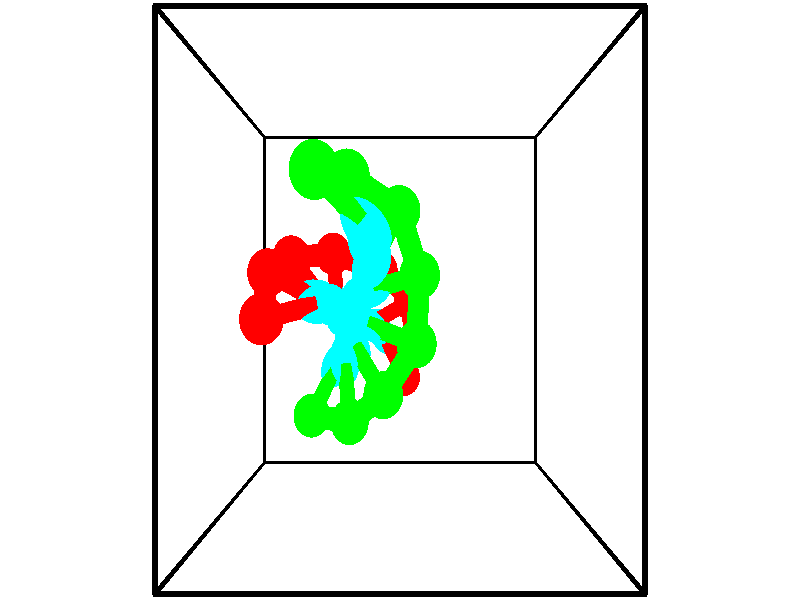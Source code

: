 // switches for output
#declare DRAW_BASES = 1; // possible values are 0, 1; only relevant for DNA ribbons
#declare DRAW_BASES_TYPE = 3; // possible values are 1, 2, 3; only relevant for DNA ribbons
#declare DRAW_FOG = 0; // set to 1 to enable fog

#include "colors.inc"

#include "transforms.inc"
background { rgb <1, 1, 1>}

#default {
   normal{
       ripples 0.25
       frequency 0.20
       turbulence 0.2
       lambda 5
   }
	finish {
		phong 0.1
		phong_size 40.
	}
}

// original window dimensions: 1024x640


// camera settings

camera {
	sky <-0, 1, 0>
	up <-0, 1, 0>
	right 1.6 * <1, 0, 0>
	location <2.5, 2.5, 11.1562>
	look_at <2.5, 2.5, 2.5>
	direction <0, 0, -8.6562>
	angle 67.0682
}


# declare cpy_camera_pos = <2.5, 2.5, 11.1562>;
# if (DRAW_FOG = 1)
fog {
	fog_type 2
	up vnormalize(cpy_camera_pos)
	color rgbt<1,1,1,0.3>
	distance 1e-5
	fog_alt 3e-3
	fog_offset 4
}
# end


// LIGHTS

# declare lum = 6;
global_settings {
	ambient_light rgb lum * <0.05, 0.05, 0.05>
	max_trace_level 15
}# declare cpy_direct_light_amount = 0.25;
light_source
{	1000 * <-1, -1, 1>,
	rgb lum * cpy_direct_light_amount
	parallel
}

light_source
{	1000 * <1, 1, -1>,
	rgb lum * cpy_direct_light_amount
	parallel
}

// strand 0

// nucleotide -1

// particle -1
sphere {
	<2.574474, 1.454045, 1.351137> 0.250000
	pigment { color rgbt <1,0,0,0> }
	no_shadow
}
cylinder {
	<2.366924, 1.782570, 1.256298>,  <2.242394, 1.979685, 1.199395>, 0.100000
	pigment { color rgbt <1,0,0,0> }
	no_shadow
}
cylinder {
	<2.366924, 1.782570, 1.256298>,  <2.574474, 1.454045, 1.351137>, 0.100000
	pigment { color rgbt <1,0,0,0> }
	no_shadow
}

// particle -1
sphere {
	<2.366924, 1.782570, 1.256298> 0.100000
	pigment { color rgbt <1,0,0,0> }
	no_shadow
}
sphere {
	0, 1
	scale<0.080000,0.200000,0.300000>
	matrix <-0.264109, 0.109768, 0.958226,
		0.813029, 0.559819, 0.159960,
		-0.518875, 0.821312, -0.237098,
		2.211262, 2.028964, 1.185169>
	pigment { color rgbt <0,1,1,0> }
	no_shadow
}
cylinder {
	<2.678707, 1.858786, 1.912105>,  <2.574474, 1.454045, 1.351137>, 0.130000
	pigment { color rgbt <1,0,0,0> }
	no_shadow
}

// nucleotide -1

// particle -1
sphere {
	<2.678707, 1.858786, 1.912105> 0.250000
	pigment { color rgbt <1,0,0,0> }
	no_shadow
}
cylinder {
	<2.362068, 2.009380, 1.719593>,  <2.172085, 2.099737, 1.604086>, 0.100000
	pigment { color rgbt <1,0,0,0> }
	no_shadow
}
cylinder {
	<2.362068, 2.009380, 1.719593>,  <2.678707, 1.858786, 1.912105>, 0.100000
	pigment { color rgbt <1,0,0,0> }
	no_shadow
}

// particle -1
sphere {
	<2.362068, 2.009380, 1.719593> 0.100000
	pigment { color rgbt <1,0,0,0> }
	no_shadow
}
sphere {
	0, 1
	scale<0.080000,0.200000,0.300000>
	matrix <-0.319124, 0.416960, 0.851061,
		0.521088, 0.827286, -0.209918,
		-0.791598, 0.376487, -0.481280,
		2.124589, 2.122326, 1.575209>
	pigment { color rgbt <0,1,1,0> }
	no_shadow
}
cylinder {
	<2.660259, 2.486920, 1.960612>,  <2.678707, 1.858786, 1.912105>, 0.130000
	pigment { color rgbt <1,0,0,0> }
	no_shadow
}

// nucleotide -1

// particle -1
sphere {
	<2.660259, 2.486920, 1.960612> 0.250000
	pigment { color rgbt <1,0,0,0> }
	no_shadow
}
cylinder {
	<2.300007, 2.313107, 1.963379>,  <2.083856, 2.208818, 1.965039>, 0.100000
	pigment { color rgbt <1,0,0,0> }
	no_shadow
}
cylinder {
	<2.300007, 2.313107, 1.963379>,  <2.660259, 2.486920, 1.960612>, 0.100000
	pigment { color rgbt <1,0,0,0> }
	no_shadow
}

// particle -1
sphere {
	<2.300007, 2.313107, 1.963379> 0.100000
	pigment { color rgbt <1,0,0,0> }
	no_shadow
}
sphere {
	0, 1
	scale<0.080000,0.200000,0.300000>
	matrix <-0.201741, 0.432127, 0.878958,
		-0.384925, 0.790219, -0.476850,
		-0.900629, -0.434533, 0.006917,
		2.029818, 2.182746, 1.965454>
	pigment { color rgbt <0,1,1,0> }
	no_shadow
}
cylinder {
	<2.214938, 2.861344, 2.239249>,  <2.660259, 2.486920, 1.960612>, 0.130000
	pigment { color rgbt <1,0,0,0> }
	no_shadow
}

// nucleotide -1

// particle -1
sphere {
	<2.214938, 2.861344, 2.239249> 0.250000
	pigment { color rgbt <1,0,0,0> }
	no_shadow
}
cylinder {
	<2.009251, 2.529865, 2.327648>,  <1.885838, 2.330978, 2.380688>, 0.100000
	pigment { color rgbt <1,0,0,0> }
	no_shadow
}
cylinder {
	<2.009251, 2.529865, 2.327648>,  <2.214938, 2.861344, 2.239249>, 0.100000
	pigment { color rgbt <1,0,0,0> }
	no_shadow
}

// particle -1
sphere {
	<2.009251, 2.529865, 2.327648> 0.100000
	pigment { color rgbt <1,0,0,0> }
	no_shadow
}
sphere {
	0, 1
	scale<0.080000,0.200000,0.300000>
	matrix <-0.182402, 0.357449, 0.915948,
		-0.838038, 0.430687, -0.334963,
		-0.514219, -0.828697, 0.220998,
		1.854985, 2.281256, 2.393947>
	pigment { color rgbt <0,1,1,0> }
	no_shadow
}
cylinder {
	<1.550168, 3.045739, 2.576550>,  <2.214938, 2.861344, 2.239249>, 0.130000
	pigment { color rgbt <1,0,0,0> }
	no_shadow
}

// nucleotide -1

// particle -1
sphere {
	<1.550168, 3.045739, 2.576550> 0.250000
	pigment { color rgbt <1,0,0,0> }
	no_shadow
}
cylinder {
	<1.602337, 2.665962, 2.690777>,  <1.633638, 2.438096, 2.759313>, 0.100000
	pigment { color rgbt <1,0,0,0> }
	no_shadow
}
cylinder {
	<1.602337, 2.665962, 2.690777>,  <1.550168, 3.045739, 2.576550>, 0.100000
	pigment { color rgbt <1,0,0,0> }
	no_shadow
}

// particle -1
sphere {
	<1.602337, 2.665962, 2.690777> 0.100000
	pigment { color rgbt <1,0,0,0> }
	no_shadow
}
sphere {
	0, 1
	scale<0.080000,0.200000,0.300000>
	matrix <-0.263814, 0.244410, 0.933095,
		-0.955716, -0.197032, -0.218600,
		0.130421, -0.949443, 0.285567,
		1.641463, 2.381129, 2.776447>
	pigment { color rgbt <0,1,1,0> }
	no_shadow
}
cylinder {
	<1.044573, 2.971858, 3.057604>,  <1.550168, 3.045739, 2.576550>, 0.130000
	pigment { color rgbt <1,0,0,0> }
	no_shadow
}

// nucleotide -1

// particle -1
sphere {
	<1.044573, 2.971858, 3.057604> 0.250000
	pigment { color rgbt <1,0,0,0> }
	no_shadow
}
cylinder {
	<1.312263, 2.684544, 3.133709>,  <1.472878, 2.512155, 3.179372>, 0.100000
	pigment { color rgbt <1,0,0,0> }
	no_shadow
}
cylinder {
	<1.312263, 2.684544, 3.133709>,  <1.044573, 2.971858, 3.057604>, 0.100000
	pigment { color rgbt <1,0,0,0> }
	no_shadow
}

// particle -1
sphere {
	<1.312263, 2.684544, 3.133709> 0.100000
	pigment { color rgbt <1,0,0,0> }
	no_shadow
}
sphere {
	0, 1
	scale<0.080000,0.200000,0.300000>
	matrix <-0.053636, 0.208689, 0.976510,
		-0.741120, -0.663711, 0.101135,
		0.669227, -0.718287, 0.190262,
		1.513031, 2.469058, 3.190788>
	pigment { color rgbt <0,1,1,0> }
	no_shadow
}
cylinder {
	<0.861660, 2.783088, 3.671418>,  <1.044573, 2.971858, 3.057604>, 0.130000
	pigment { color rgbt <1,0,0,0> }
	no_shadow
}

// nucleotide -1

// particle -1
sphere {
	<0.861660, 2.783088, 3.671418> 0.250000
	pigment { color rgbt <1,0,0,0> }
	no_shadow
}
cylinder {
	<1.225964, 2.618217, 3.661385>,  <1.444546, 2.519295, 3.655365>, 0.100000
	pigment { color rgbt <1,0,0,0> }
	no_shadow
}
cylinder {
	<1.225964, 2.618217, 3.661385>,  <0.861660, 2.783088, 3.671418>, 0.100000
	pigment { color rgbt <1,0,0,0> }
	no_shadow
}

// particle -1
sphere {
	<1.225964, 2.618217, 3.661385> 0.100000
	pigment { color rgbt <1,0,0,0> }
	no_shadow
}
sphere {
	0, 1
	scale<0.080000,0.200000,0.300000>
	matrix <0.093887, 0.147539, 0.984590,
		-0.402124, -0.899079, 0.173070,
		0.910758, -0.412177, -0.025083,
		1.499191, 2.494565, 3.653860>
	pigment { color rgbt <0,1,1,0> }
	no_shadow
}
cylinder {
	<0.915138, 2.317465, 4.241933>,  <0.861660, 2.783088, 3.671418>, 0.130000
	pigment { color rgbt <1,0,0,0> }
	no_shadow
}

// nucleotide -1

// particle -1
sphere {
	<0.915138, 2.317465, 4.241933> 0.250000
	pigment { color rgbt <1,0,0,0> }
	no_shadow
}
cylinder {
	<1.294514, 2.402557, 4.147945>,  <1.522139, 2.453613, 4.091553>, 0.100000
	pigment { color rgbt <1,0,0,0> }
	no_shadow
}
cylinder {
	<1.294514, 2.402557, 4.147945>,  <0.915138, 2.317465, 4.241933>, 0.100000
	pigment { color rgbt <1,0,0,0> }
	no_shadow
}

// particle -1
sphere {
	<1.294514, 2.402557, 4.147945> 0.100000
	pigment { color rgbt <1,0,0,0> }
	no_shadow
}
sphere {
	0, 1
	scale<0.080000,0.200000,0.300000>
	matrix <0.169394, 0.286376, 0.943024,
		0.267888, -0.934205, 0.235578,
		0.948442, 0.212719, -0.234966,
		1.579045, 2.466376, 4.077455>
	pigment { color rgbt <0,1,1,0> }
	no_shadow
}
// strand 1

// nucleotide -1

// particle -1
sphere {
	<1.641893, 3.583804, 5.130796> 0.250000
	pigment { color rgbt <0,1,0,0> }
	no_shadow
}
cylinder {
	<1.937521, 3.314606, 5.119114>,  <2.114898, 3.153087, 5.112105>, 0.100000
	pigment { color rgbt <0,1,0,0> }
	no_shadow
}
cylinder {
	<1.937521, 3.314606, 5.119114>,  <1.641893, 3.583804, 5.130796>, 0.100000
	pigment { color rgbt <0,1,0,0> }
	no_shadow
}

// particle -1
sphere {
	<1.937521, 3.314606, 5.119114> 0.100000
	pigment { color rgbt <0,1,0,0> }
	no_shadow
}
sphere {
	0, 1
	scale<0.080000,0.200000,0.300000>
	matrix <-0.172398, -0.147058, -0.973988,
		0.651195, 0.724880, -0.224710,
		0.739070, -0.672996, -0.029205,
		2.159242, 3.112707, 5.110353>
	pigment { color rgbt <0,1,1,0> }
	no_shadow
}
cylinder {
	<1.915198, 3.640371, 4.483675>,  <1.641893, 3.583804, 5.130796>, 0.130000
	pigment { color rgbt <0,1,0,0> }
	no_shadow
}

// nucleotide -1

// particle -1
sphere {
	<1.915198, 3.640371, 4.483675> 0.250000
	pigment { color rgbt <0,1,0,0> }
	no_shadow
}
cylinder {
	<2.047889, 3.283638, 4.606697>,  <2.127503, 3.069598, 4.680511>, 0.100000
	pigment { color rgbt <0,1,0,0> }
	no_shadow
}
cylinder {
	<2.047889, 3.283638, 4.606697>,  <1.915198, 3.640371, 4.483675>, 0.100000
	pigment { color rgbt <0,1,0,0> }
	no_shadow
}

// particle -1
sphere {
	<2.047889, 3.283638, 4.606697> 0.100000
	pigment { color rgbt <0,1,0,0> }
	no_shadow
}
sphere {
	0, 1
	scale<0.080000,0.200000,0.300000>
	matrix <0.052699, -0.307989, -0.949929,
		0.941903, 0.331324, -0.055170,
		0.331726, -0.891834, 0.307556,
		2.147407, 3.016088, 4.698964>
	pigment { color rgbt <0,1,1,0> }
	no_shadow
}
cylinder {
	<2.491293, 3.383116, 3.998139>,  <1.915198, 3.640371, 4.483675>, 0.130000
	pigment { color rgbt <0,1,0,0> }
	no_shadow
}

// nucleotide -1

// particle -1
sphere {
	<2.491293, 3.383116, 3.998139> 0.250000
	pigment { color rgbt <0,1,0,0> }
	no_shadow
}
cylinder {
	<2.313574, 3.075600, 4.182121>,  <2.206942, 2.891090, 4.292511>, 0.100000
	pigment { color rgbt <0,1,0,0> }
	no_shadow
}
cylinder {
	<2.313574, 3.075600, 4.182121>,  <2.491293, 3.383116, 3.998139>, 0.100000
	pigment { color rgbt <0,1,0,0> }
	no_shadow
}

// particle -1
sphere {
	<2.313574, 3.075600, 4.182121> 0.100000
	pigment { color rgbt <0,1,0,0> }
	no_shadow
}
sphere {
	0, 1
	scale<0.080000,0.200000,0.300000>
	matrix <-0.155124, -0.439639, -0.884678,
		0.882347, -0.464410, 0.076073,
		-0.444298, -0.768792, 0.459955,
		2.180285, 2.844962, 4.320108>
	pigment { color rgbt <0,1,1,0> }
	no_shadow
}
cylinder {
	<2.742090, 2.754963, 3.728745>,  <2.491293, 3.383116, 3.998139>, 0.130000
	pigment { color rgbt <0,1,0,0> }
	no_shadow
}

// nucleotide -1

// particle -1
sphere {
	<2.742090, 2.754963, 3.728745> 0.250000
	pigment { color rgbt <0,1,0,0> }
	no_shadow
}
cylinder {
	<2.375806, 2.660957, 3.859123>,  <2.156035, 2.604554, 3.937351>, 0.100000
	pigment { color rgbt <0,1,0,0> }
	no_shadow
}
cylinder {
	<2.375806, 2.660957, 3.859123>,  <2.742090, 2.754963, 3.728745>, 0.100000
	pigment { color rgbt <0,1,0,0> }
	no_shadow
}

// particle -1
sphere {
	<2.375806, 2.660957, 3.859123> 0.100000
	pigment { color rgbt <0,1,0,0> }
	no_shadow
}
sphere {
	0, 1
	scale<0.080000,0.200000,0.300000>
	matrix <-0.159328, -0.532310, -0.831421,
		0.368901, -0.813274, 0.449998,
		-0.915711, -0.235015, 0.325947,
		2.101093, 2.590453, 3.956907>
	pigment { color rgbt <0,1,1,0> }
	no_shadow
}
cylinder {
	<2.705842, 2.044726, 3.648121>,  <2.742090, 2.754963, 3.728745>, 0.130000
	pigment { color rgbt <0,1,0,0> }
	no_shadow
}

// nucleotide -1

// particle -1
sphere {
	<2.705842, 2.044726, 3.648121> 0.250000
	pigment { color rgbt <0,1,0,0> }
	no_shadow
}
cylinder {
	<2.325772, 2.169159, 3.640167>,  <2.097730, 2.243819, 3.635395>, 0.100000
	pigment { color rgbt <0,1,0,0> }
	no_shadow
}
cylinder {
	<2.325772, 2.169159, 3.640167>,  <2.705842, 2.044726, 3.648121>, 0.100000
	pigment { color rgbt <0,1,0,0> }
	no_shadow
}

// particle -1
sphere {
	<2.325772, 2.169159, 3.640167> 0.100000
	pigment { color rgbt <0,1,0,0> }
	no_shadow
}
sphere {
	0, 1
	scale<0.080000,0.200000,0.300000>
	matrix <-0.162530, -0.548849, -0.819969,
		-0.265991, -0.775882, 0.572063,
		-0.950175, 0.311082, -0.019885,
		2.040720, 2.262484, 3.634202>
	pigment { color rgbt <0,1,1,0> }
	no_shadow
}
cylinder {
	<2.290581, 1.505182, 3.575108>,  <2.705842, 2.044726, 3.648121>, 0.130000
	pigment { color rgbt <0,1,0,0> }
	no_shadow
}

// nucleotide -1

// particle -1
sphere {
	<2.290581, 1.505182, 3.575108> 0.250000
	pigment { color rgbt <0,1,0,0> }
	no_shadow
}
cylinder {
	<2.061880, 1.808571, 3.450005>,  <1.924659, 1.990604, 3.374943>, 0.100000
	pigment { color rgbt <0,1,0,0> }
	no_shadow
}
cylinder {
	<2.061880, 1.808571, 3.450005>,  <2.290581, 1.505182, 3.575108>, 0.100000
	pigment { color rgbt <0,1,0,0> }
	no_shadow
}

// particle -1
sphere {
	<2.061880, 1.808571, 3.450005> 0.100000
	pigment { color rgbt <0,1,0,0> }
	no_shadow
}
sphere {
	0, 1
	scale<0.080000,0.200000,0.300000>
	matrix <-0.304633, -0.550227, -0.777463,
		-0.761773, -0.349240, 0.545650,
		-0.571752, 0.758474, -0.312758,
		1.890354, 2.036113, 3.356177>
	pigment { color rgbt <0,1,1,0> }
	no_shadow
}
cylinder {
	<1.838506, 1.164752, 3.218069>,  <2.290581, 1.505182, 3.575108>, 0.130000
	pigment { color rgbt <0,1,0,0> }
	no_shadow
}

// nucleotide -1

// particle -1
sphere {
	<1.838506, 1.164752, 3.218069> 0.250000
	pigment { color rgbt <0,1,0,0> }
	no_shadow
}
cylinder {
	<1.789250, 1.539322, 3.086647>,  <1.759697, 1.764064, 3.007794>, 0.100000
	pigment { color rgbt <0,1,0,0> }
	no_shadow
}
cylinder {
	<1.789250, 1.539322, 3.086647>,  <1.838506, 1.164752, 3.218069>, 0.100000
	pigment { color rgbt <0,1,0,0> }
	no_shadow
}

// particle -1
sphere {
	<1.789250, 1.539322, 3.086647> 0.100000
	pigment { color rgbt <0,1,0,0> }
	no_shadow
}
sphere {
	0, 1
	scale<0.080000,0.200000,0.300000>
	matrix <-0.275181, -0.350310, -0.895298,
		-0.953474, -0.019834, 0.300823,
		-0.123139, 0.936424, -0.328554,
		1.752309, 1.820249, 2.988081>
	pigment { color rgbt <0,1,1,0> }
	no_shadow
}
cylinder {
	<1.282361, 1.169962, 2.815858>,  <1.838506, 1.164752, 3.218069>, 0.130000
	pigment { color rgbt <0,1,0,0> }
	no_shadow
}

// nucleotide -1

// particle -1
sphere {
	<1.282361, 1.169962, 2.815858> 0.250000
	pigment { color rgbt <0,1,0,0> }
	no_shadow
}
cylinder {
	<1.464460, 1.491608, 2.662941>,  <1.573720, 1.684595, 2.571191>, 0.100000
	pigment { color rgbt <0,1,0,0> }
	no_shadow
}
cylinder {
	<1.464460, 1.491608, 2.662941>,  <1.282361, 1.169962, 2.815858>, 0.100000
	pigment { color rgbt <0,1,0,0> }
	no_shadow
}

// particle -1
sphere {
	<1.464460, 1.491608, 2.662941> 0.100000
	pigment { color rgbt <0,1,0,0> }
	no_shadow
}
sphere {
	0, 1
	scale<0.080000,0.200000,0.300000>
	matrix <-0.336832, -0.241915, -0.909957,
		-0.824192, 0.543025, 0.160720,
		0.455249, 0.804115, -0.382293,
		1.601035, 1.732842, 2.548253>
	pigment { color rgbt <0,1,1,0> }
	no_shadow
}
// box output
cylinder {
	<0.000000, 0.000000, 0.000000>,  <5.000000, 0.000000, 0.000000>, 0.025000
	pigment { color rgbt <0,0,0,0> }
	no_shadow
}
cylinder {
	<0.000000, 0.000000, 0.000000>,  <0.000000, 5.000000, 0.000000>, 0.025000
	pigment { color rgbt <0,0,0,0> }
	no_shadow
}
cylinder {
	<0.000000, 0.000000, 0.000000>,  <0.000000, 0.000000, 5.000000>, 0.025000
	pigment { color rgbt <0,0,0,0> }
	no_shadow
}
cylinder {
	<5.000000, 5.000000, 5.000000>,  <0.000000, 5.000000, 5.000000>, 0.025000
	pigment { color rgbt <0,0,0,0> }
	no_shadow
}
cylinder {
	<5.000000, 5.000000, 5.000000>,  <5.000000, 0.000000, 5.000000>, 0.025000
	pigment { color rgbt <0,0,0,0> }
	no_shadow
}
cylinder {
	<5.000000, 5.000000, 5.000000>,  <5.000000, 5.000000, 0.000000>, 0.025000
	pigment { color rgbt <0,0,0,0> }
	no_shadow
}
cylinder {
	<0.000000, 0.000000, 5.000000>,  <0.000000, 5.000000, 5.000000>, 0.025000
	pigment { color rgbt <0,0,0,0> }
	no_shadow
}
cylinder {
	<0.000000, 0.000000, 5.000000>,  <5.000000, 0.000000, 5.000000>, 0.025000
	pigment { color rgbt <0,0,0,0> }
	no_shadow
}
cylinder {
	<5.000000, 5.000000, 0.000000>,  <0.000000, 5.000000, 0.000000>, 0.025000
	pigment { color rgbt <0,0,0,0> }
	no_shadow
}
cylinder {
	<5.000000, 5.000000, 0.000000>,  <5.000000, 0.000000, 0.000000>, 0.025000
	pigment { color rgbt <0,0,0,0> }
	no_shadow
}
cylinder {
	<5.000000, 0.000000, 5.000000>,  <5.000000, 0.000000, 0.000000>, 0.025000
	pigment { color rgbt <0,0,0,0> }
	no_shadow
}
cylinder {
	<0.000000, 5.000000, 0.000000>,  <0.000000, 5.000000, 5.000000>, 0.025000
	pigment { color rgbt <0,0,0,0> }
	no_shadow
}
// end of box output
